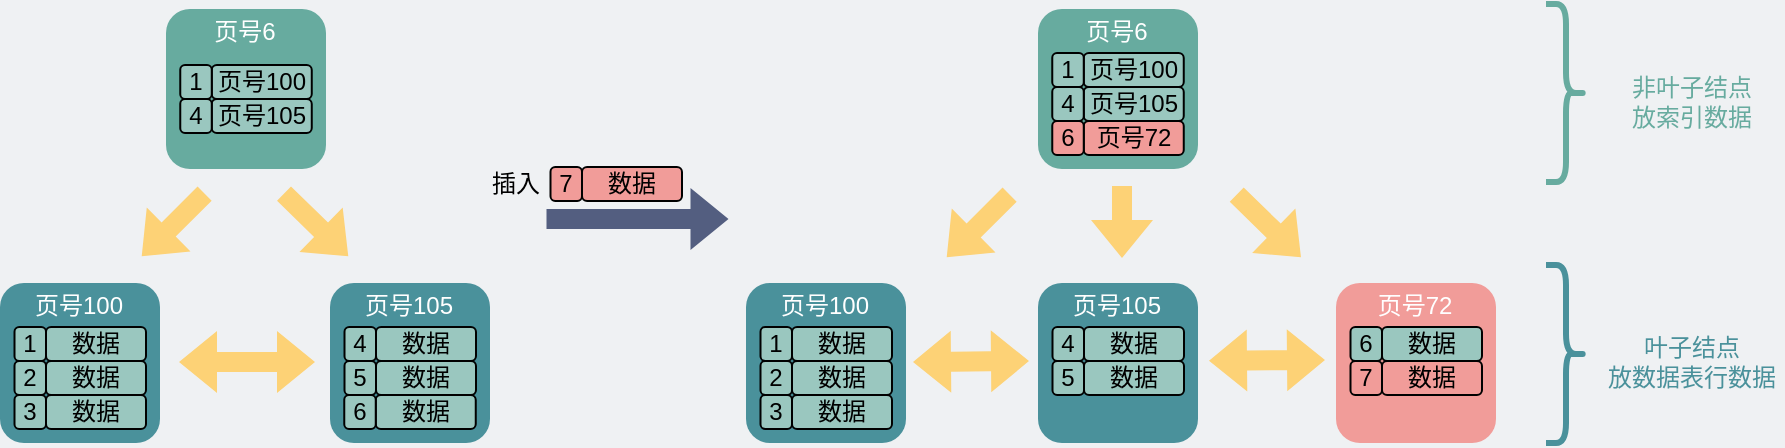 <mxfile version="17.2.4" type="github">
  <diagram id="3228e29e-7158-1315-38df-8450db1d8a1d" name="Page-1">
    <mxGraphModel dx="1129" dy="-290" grid="0" gridSize="10" guides="1" tooltips="1" connect="1" arrows="1" fold="1" page="1" pageScale="1" pageWidth="919" pageHeight="300" background="#EFF1F3" math="0" shadow="0">
      <root>
        <mxCell id="0" />
        <mxCell id="1" parent="0" />
        <mxCell id="GaA7F-3ZN9o3i6LmKS-X-34" value="" style="shape=flexArrow;endArrow=classic;startArrow=classic;html=1;rounded=0;fontSize=16;fontColor=#000000;strokeColor=none;fillColor=#FDD276;" parent="1" edge="1">
          <mxGeometry width="100" height="100" relative="1" as="geometry">
            <mxPoint x="103" y="1119" as="sourcePoint" />
            <mxPoint x="172" y="1119" as="targetPoint" />
          </mxGeometry>
        </mxCell>
        <mxCell id="GaA7F-3ZN9o3i6LmKS-X-35" value="&lt;font color=&quot;#ffffff&quot;&gt;&lt;span style=&quot;font-size: 16px&quot;&gt;&lt;br&gt;&lt;/span&gt;&lt;/font&gt;" style="whiteSpace=wrap;html=1;aspect=fixed;rounded=1;strokeColor=none;fillColor=#4A919B;" parent="1" vertex="1">
          <mxGeometry x="14" y="1079.5" width="80" height="80" as="geometry" />
        </mxCell>
        <mxCell id="GaA7F-3ZN9o3i6LmKS-X-36" value="数据" style="rounded=1;whiteSpace=wrap;html=1;fillColor=#9AC7BF;strokeColor=default;fontColor=#000000;align=center;" parent="1" vertex="1">
          <mxGeometry x="37" y="1101.5" width="50" height="17" as="geometry" />
        </mxCell>
        <mxCell id="GaA7F-3ZN9o3i6LmKS-X-37" value="&lt;font color=&quot;#ffffff&quot;&gt;页号100&lt;/font&gt;" style="text;html=1;strokeColor=none;fillColor=none;align=center;verticalAlign=middle;whiteSpace=wrap;rounded=0;dashed=1;fontColor=#535E80;" parent="1" vertex="1">
          <mxGeometry x="26" y="1079.5" width="55" height="22" as="geometry" />
        </mxCell>
        <mxCell id="GaA7F-3ZN9o3i6LmKS-X-38" value="" style="shape=flexArrow;endArrow=classic;html=1;rounded=0;fontColor=#FFFFFF;strokeColor=none;fillColor=#FDD276;" parent="1" edge="1">
          <mxGeometry width="50" height="50" relative="1" as="geometry">
            <mxPoint x="116.65" y="1034.5" as="sourcePoint" />
            <mxPoint x="84.5" y="1066.5" as="targetPoint" />
          </mxGeometry>
        </mxCell>
        <mxCell id="GaA7F-3ZN9o3i6LmKS-X-39" value="" style="shape=flexArrow;endArrow=classic;html=1;rounded=0;fontColor=#FFFFFF;strokeColor=none;fillColor=#FDD276;" parent="1" edge="1">
          <mxGeometry width="50" height="50" relative="1" as="geometry">
            <mxPoint x="155.65" y="1034.5" as="sourcePoint" />
            <mxPoint x="188.5" y="1066.5" as="targetPoint" />
          </mxGeometry>
        </mxCell>
        <mxCell id="GaA7F-3ZN9o3i6LmKS-X-40" value="&lt;font&gt;1&lt;/font&gt;" style="rounded=1;whiteSpace=wrap;html=1;fillColor=#9AC7BF;strokeColor=default;fontColor=#000000;" parent="1" vertex="1">
          <mxGeometry x="21.25" y="1101.5" width="15.75" height="17" as="geometry" />
        </mxCell>
        <mxCell id="GaA7F-3ZN9o3i6LmKS-X-41" value="数据" style="rounded=1;whiteSpace=wrap;html=1;fillColor=#9AC7BF;strokeColor=default;fontColor=#000000;align=center;" parent="1" vertex="1">
          <mxGeometry x="37" y="1118.5" width="50" height="17" as="geometry" />
        </mxCell>
        <mxCell id="GaA7F-3ZN9o3i6LmKS-X-42" value="&lt;font&gt;2&lt;/font&gt;" style="rounded=1;whiteSpace=wrap;html=1;fillColor=#9AC7BF;strokeColor=default;fontColor=#000000;" parent="1" vertex="1">
          <mxGeometry x="21.25" y="1118.5" width="15.75" height="17" as="geometry" />
        </mxCell>
        <mxCell id="GaA7F-3ZN9o3i6LmKS-X-43" value="数据" style="rounded=1;whiteSpace=wrap;html=1;fillColor=#9AC7BF;strokeColor=default;fontColor=#000000;align=center;" parent="1" vertex="1">
          <mxGeometry x="37" y="1135.5" width="50" height="17" as="geometry" />
        </mxCell>
        <mxCell id="GaA7F-3ZN9o3i6LmKS-X-44" value="&lt;font&gt;3&lt;/font&gt;" style="rounded=1;whiteSpace=wrap;html=1;fillColor=#9AC7BF;strokeColor=default;fontColor=#000000;" parent="1" vertex="1">
          <mxGeometry x="21.25" y="1135.5" width="15.75" height="17" as="geometry" />
        </mxCell>
        <mxCell id="GaA7F-3ZN9o3i6LmKS-X-45" value="&lt;font color=&quot;#ffffff&quot;&gt;&lt;span style=&quot;font-size: 16px&quot;&gt;&lt;br&gt;&lt;/span&gt;&lt;/font&gt;" style="whiteSpace=wrap;html=1;aspect=fixed;rounded=1;strokeColor=none;fillColor=#4A919B;" parent="1" vertex="1">
          <mxGeometry x="179" y="1079.5" width="80" height="80" as="geometry" />
        </mxCell>
        <mxCell id="GaA7F-3ZN9o3i6LmKS-X-46" value="数据" style="rounded=1;whiteSpace=wrap;html=1;fillColor=#9AC7BF;strokeColor=default;fontColor=#000000;align=center;" parent="1" vertex="1">
          <mxGeometry x="202" y="1101.5" width="50" height="17" as="geometry" />
        </mxCell>
        <mxCell id="GaA7F-3ZN9o3i6LmKS-X-47" value="&lt;font color=&quot;#ffffff&quot;&gt;页号105&lt;/font&gt;" style="text;html=1;strokeColor=none;fillColor=none;align=center;verticalAlign=middle;whiteSpace=wrap;rounded=0;dashed=1;fontColor=#535E80;" parent="1" vertex="1">
          <mxGeometry x="191" y="1079.5" width="55" height="22" as="geometry" />
        </mxCell>
        <mxCell id="GaA7F-3ZN9o3i6LmKS-X-48" value="&lt;font&gt;4&lt;/font&gt;" style="rounded=1;whiteSpace=wrap;html=1;fillColor=#9AC7BF;strokeColor=default;fontColor=#000000;" parent="1" vertex="1">
          <mxGeometry x="186.25" y="1101.5" width="15.75" height="17" as="geometry" />
        </mxCell>
        <mxCell id="GaA7F-3ZN9o3i6LmKS-X-49" value="数据" style="rounded=1;whiteSpace=wrap;html=1;fillColor=#9AC7BF;strokeColor=default;fontColor=#000000;align=center;" parent="1" vertex="1">
          <mxGeometry x="202" y="1118.5" width="50" height="17" as="geometry" />
        </mxCell>
        <mxCell id="GaA7F-3ZN9o3i6LmKS-X-50" value="&lt;font&gt;5&lt;/font&gt;" style="rounded=1;whiteSpace=wrap;html=1;fillColor=#9AC7BF;strokeColor=default;fontColor=#000000;" parent="1" vertex="1">
          <mxGeometry x="186.25" y="1118.5" width="15.75" height="17" as="geometry" />
        </mxCell>
        <mxCell id="GaA7F-3ZN9o3i6LmKS-X-51" value="&lt;font color=&quot;#ffffff&quot;&gt;&lt;span style=&quot;font-size: 16px&quot;&gt;&lt;br&gt;&lt;/span&gt;&lt;/font&gt;" style="whiteSpace=wrap;html=1;aspect=fixed;rounded=1;strokeColor=none;fillColor=#67AB9F;" parent="1" vertex="1">
          <mxGeometry x="97" y="942.5" width="80" height="80" as="geometry" />
        </mxCell>
        <mxCell id="GaA7F-3ZN9o3i6LmKS-X-52" value="页号100" style="rounded=1;whiteSpace=wrap;html=1;fillColor=#9AC7BF;strokeColor=default;fontColor=#000000;align=center;" parent="1" vertex="1">
          <mxGeometry x="119.88" y="970.5" width="50" height="17" as="geometry" />
        </mxCell>
        <mxCell id="GaA7F-3ZN9o3i6LmKS-X-53" value="&lt;font color=&quot;#ffffff&quot;&gt;页号6&lt;/font&gt;" style="text;html=1;strokeColor=none;fillColor=none;align=center;verticalAlign=middle;whiteSpace=wrap;rounded=0;dashed=1;fontColor=#535E80;" parent="1" vertex="1">
          <mxGeometry x="109" y="942.5" width="55" height="22" as="geometry" />
        </mxCell>
        <mxCell id="GaA7F-3ZN9o3i6LmKS-X-54" value="&lt;font&gt;1&lt;/font&gt;" style="rounded=1;whiteSpace=wrap;html=1;fillColor=#9AC7BF;strokeColor=default;fontColor=#000000;" parent="1" vertex="1">
          <mxGeometry x="104.13" y="970.5" width="15.75" height="17" as="geometry" />
        </mxCell>
        <mxCell id="GaA7F-3ZN9o3i6LmKS-X-55" value="页号105" style="rounded=1;whiteSpace=wrap;html=1;fillColor=#9AC7BF;strokeColor=default;fontColor=#000000;align=center;" parent="1" vertex="1">
          <mxGeometry x="119.88" y="987.5" width="50" height="17" as="geometry" />
        </mxCell>
        <mxCell id="GaA7F-3ZN9o3i6LmKS-X-56" value="&lt;font&gt;4&lt;/font&gt;" style="rounded=1;whiteSpace=wrap;html=1;fillColor=#9AC7BF;strokeColor=default;fontColor=#000000;" parent="1" vertex="1">
          <mxGeometry x="104.13" y="987.5" width="15.75" height="17" as="geometry" />
        </mxCell>
        <mxCell id="GaA7F-3ZN9o3i6LmKS-X-57" value="" style="shape=flexArrow;endArrow=classic;startArrow=classic;html=1;rounded=0;fontSize=16;fontColor=#000000;strokeColor=none;fillColor=#FDD276;" parent="1" edge="1">
          <mxGeometry width="100" height="100" relative="1" as="geometry">
            <mxPoint x="470" y="1119" as="sourcePoint" />
            <mxPoint x="529" y="1118.5" as="targetPoint" />
          </mxGeometry>
        </mxCell>
        <mxCell id="GaA7F-3ZN9o3i6LmKS-X-58" value="&lt;font color=&quot;#ffffff&quot;&gt;&lt;span style=&quot;font-size: 16px&quot;&gt;&lt;br&gt;&lt;/span&gt;&lt;/font&gt;" style="whiteSpace=wrap;html=1;aspect=fixed;rounded=1;strokeColor=none;fillColor=#4A919B;" parent="1" vertex="1">
          <mxGeometry x="387" y="1079.5" width="80" height="80" as="geometry" />
        </mxCell>
        <mxCell id="GaA7F-3ZN9o3i6LmKS-X-59" value="数据" style="rounded=1;whiteSpace=wrap;html=1;fillColor=#9AC7BF;strokeColor=default;fontColor=#000000;align=center;" parent="1" vertex="1">
          <mxGeometry x="410" y="1101.5" width="50" height="17" as="geometry" />
        </mxCell>
        <mxCell id="GaA7F-3ZN9o3i6LmKS-X-60" value="&lt;font color=&quot;#ffffff&quot;&gt;页号100&lt;/font&gt;" style="text;html=1;strokeColor=none;fillColor=none;align=center;verticalAlign=middle;whiteSpace=wrap;rounded=0;dashed=1;fontColor=#535E80;" parent="1" vertex="1">
          <mxGeometry x="399" y="1079.5" width="55" height="22" as="geometry" />
        </mxCell>
        <mxCell id="GaA7F-3ZN9o3i6LmKS-X-61" value="" style="shape=flexArrow;endArrow=classic;html=1;rounded=0;fontColor=#FFFFFF;strokeColor=none;fillColor=#FDD276;" parent="1" edge="1">
          <mxGeometry width="50" height="50" relative="1" as="geometry">
            <mxPoint x="519.15" y="1035" as="sourcePoint" />
            <mxPoint x="487" y="1067" as="targetPoint" />
          </mxGeometry>
        </mxCell>
        <mxCell id="GaA7F-3ZN9o3i6LmKS-X-62" value="" style="shape=flexArrow;endArrow=classic;html=1;rounded=0;fontColor=#FFFFFF;strokeColor=none;fillColor=#FDD276;" parent="1" edge="1">
          <mxGeometry width="50" height="50" relative="1" as="geometry">
            <mxPoint x="632.0" y="1035" as="sourcePoint" />
            <mxPoint x="664.85" y="1067" as="targetPoint" />
          </mxGeometry>
        </mxCell>
        <mxCell id="GaA7F-3ZN9o3i6LmKS-X-63" value="&lt;font&gt;1&lt;/font&gt;" style="rounded=1;whiteSpace=wrap;html=1;fillColor=#9AC7BF;strokeColor=default;fontColor=#000000;" parent="1" vertex="1">
          <mxGeometry x="394.25" y="1101.5" width="15.75" height="17" as="geometry" />
        </mxCell>
        <mxCell id="GaA7F-3ZN9o3i6LmKS-X-64" value="数据" style="rounded=1;whiteSpace=wrap;html=1;fillColor=#9AC7BF;strokeColor=default;fontColor=#000000;align=center;" parent="1" vertex="1">
          <mxGeometry x="410" y="1118.5" width="50" height="17" as="geometry" />
        </mxCell>
        <mxCell id="GaA7F-3ZN9o3i6LmKS-X-65" value="&lt;font&gt;2&lt;/font&gt;" style="rounded=1;whiteSpace=wrap;html=1;fillColor=#9AC7BF;strokeColor=default;fontColor=#000000;" parent="1" vertex="1">
          <mxGeometry x="394.25" y="1118.5" width="15.75" height="17" as="geometry" />
        </mxCell>
        <mxCell id="GaA7F-3ZN9o3i6LmKS-X-66" value="数据" style="rounded=1;whiteSpace=wrap;html=1;fillColor=#9AC7BF;strokeColor=default;fontColor=#000000;align=center;" parent="1" vertex="1">
          <mxGeometry x="410" y="1135.5" width="50" height="17" as="geometry" />
        </mxCell>
        <mxCell id="GaA7F-3ZN9o3i6LmKS-X-67" value="&lt;font&gt;3&lt;/font&gt;" style="rounded=1;whiteSpace=wrap;html=1;fillColor=#9AC7BF;strokeColor=default;fontColor=#000000;" parent="1" vertex="1">
          <mxGeometry x="394.25" y="1135.5" width="15.75" height="17" as="geometry" />
        </mxCell>
        <mxCell id="GaA7F-3ZN9o3i6LmKS-X-68" value="&lt;font color=&quot;#ffffff&quot;&gt;&lt;span style=&quot;font-size: 16px&quot;&gt;&lt;br&gt;&lt;/span&gt;&lt;/font&gt;" style="whiteSpace=wrap;html=1;aspect=fixed;rounded=1;strokeColor=none;fillColor=#4A919B;" parent="1" vertex="1">
          <mxGeometry x="533" y="1079.5" width="80" height="80" as="geometry" />
        </mxCell>
        <mxCell id="GaA7F-3ZN9o3i6LmKS-X-69" value="数据" style="rounded=1;whiteSpace=wrap;html=1;fillColor=#9AC7BF;strokeColor=default;fontColor=#000000;align=center;" parent="1" vertex="1">
          <mxGeometry x="556" y="1101.5" width="50" height="17" as="geometry" />
        </mxCell>
        <mxCell id="GaA7F-3ZN9o3i6LmKS-X-70" value="&lt;font color=&quot;#ffffff&quot;&gt;页号105&lt;/font&gt;" style="text;html=1;strokeColor=none;fillColor=none;align=center;verticalAlign=middle;whiteSpace=wrap;rounded=0;dashed=1;fontColor=#535E80;" parent="1" vertex="1">
          <mxGeometry x="545" y="1079.5" width="55" height="22" as="geometry" />
        </mxCell>
        <mxCell id="GaA7F-3ZN9o3i6LmKS-X-71" value="&lt;font&gt;4&lt;/font&gt;" style="rounded=1;whiteSpace=wrap;html=1;fillColor=#9AC7BF;strokeColor=default;fontColor=#000000;" parent="1" vertex="1">
          <mxGeometry x="540.25" y="1101.5" width="15.75" height="17" as="geometry" />
        </mxCell>
        <mxCell id="GaA7F-3ZN9o3i6LmKS-X-72" value="数据" style="rounded=1;whiteSpace=wrap;html=1;fillColor=#9AC7BF;strokeColor=default;fontColor=#000000;align=center;" parent="1" vertex="1">
          <mxGeometry x="556" y="1118.5" width="50" height="17" as="geometry" />
        </mxCell>
        <mxCell id="GaA7F-3ZN9o3i6LmKS-X-73" value="&lt;font&gt;5&lt;/font&gt;" style="rounded=1;whiteSpace=wrap;html=1;fillColor=#9AC7BF;strokeColor=default;fontColor=#000000;" parent="1" vertex="1">
          <mxGeometry x="540.25" y="1118.5" width="15.75" height="17" as="geometry" />
        </mxCell>
        <mxCell id="GaA7F-3ZN9o3i6LmKS-X-76" value="&lt;font color=&quot;#ffffff&quot;&gt;&lt;span style=&quot;font-size: 16px&quot;&gt;&lt;br&gt;&lt;/span&gt;&lt;/font&gt;" style="whiteSpace=wrap;html=1;aspect=fixed;rounded=1;strokeColor=none;fillColor=#67AB9F;" parent="1" vertex="1">
          <mxGeometry x="533" y="942.5" width="80" height="80" as="geometry" />
        </mxCell>
        <mxCell id="GaA7F-3ZN9o3i6LmKS-X-77" value="页号100" style="rounded=1;whiteSpace=wrap;html=1;fillColor=#9AC7BF;strokeColor=default;fontColor=#000000;align=center;" parent="1" vertex="1">
          <mxGeometry x="555.88" y="964.5" width="50" height="17" as="geometry" />
        </mxCell>
        <mxCell id="GaA7F-3ZN9o3i6LmKS-X-78" value="&lt;font color=&quot;#ffffff&quot;&gt;页号6&lt;/font&gt;" style="text;html=1;strokeColor=none;fillColor=none;align=center;verticalAlign=middle;whiteSpace=wrap;rounded=0;dashed=1;fontColor=#535E80;" parent="1" vertex="1">
          <mxGeometry x="545" y="942.5" width="55" height="22" as="geometry" />
        </mxCell>
        <mxCell id="GaA7F-3ZN9o3i6LmKS-X-79" value="&lt;font&gt;1&lt;/font&gt;" style="rounded=1;whiteSpace=wrap;html=1;fillColor=#9AC7BF;strokeColor=default;fontColor=#000000;" parent="1" vertex="1">
          <mxGeometry x="540.13" y="964.5" width="15.75" height="17" as="geometry" />
        </mxCell>
        <mxCell id="GaA7F-3ZN9o3i6LmKS-X-80" value="页号105" style="rounded=1;whiteSpace=wrap;html=1;fillColor=#9AC7BF;strokeColor=default;fontColor=#000000;align=center;" parent="1" vertex="1">
          <mxGeometry x="555.88" y="981.5" width="50" height="17" as="geometry" />
        </mxCell>
        <mxCell id="GaA7F-3ZN9o3i6LmKS-X-81" value="&lt;font&gt;4&lt;/font&gt;" style="rounded=1;whiteSpace=wrap;html=1;fillColor=#9AC7BF;strokeColor=default;fontColor=#000000;" parent="1" vertex="1">
          <mxGeometry x="540.13" y="981.5" width="15.75" height="17" as="geometry" />
        </mxCell>
        <mxCell id="GaA7F-3ZN9o3i6LmKS-X-82" value="" style="shape=curlyBracket;whiteSpace=wrap;html=1;rounded=1;flipH=1;fontColor=#000000;fillColor=none;fontSize=5;strokeWidth=3;strokeColor=#4A919B;" parent="1" vertex="1">
          <mxGeometry x="787" y="1070.5" width="20" height="89" as="geometry" />
        </mxCell>
        <mxCell id="GaA7F-3ZN9o3i6LmKS-X-83" value="叶子结点&lt;br&gt;放数据表行数据" style="text;html=1;strokeColor=none;fillColor=none;align=center;verticalAlign=middle;whiteSpace=wrap;rounded=0;fontColor=#4A919B;" parent="1" vertex="1">
          <mxGeometry x="813.5" y="1097" width="92" height="44" as="geometry" />
        </mxCell>
        <mxCell id="GaA7F-3ZN9o3i6LmKS-X-84" value="" style="shape=curlyBracket;whiteSpace=wrap;html=1;rounded=1;flipH=1;fontColor=#000000;fillColor=none;fontSize=5;strokeWidth=3;strokeColor=#67AB9F;" parent="1" vertex="1">
          <mxGeometry x="787" y="940" width="20" height="89" as="geometry" />
        </mxCell>
        <mxCell id="GaA7F-3ZN9o3i6LmKS-X-85" value="&lt;span style=&quot;color: rgb(103 , 171 , 159)&quot;&gt;非叶子结点&lt;/span&gt;&lt;br style=&quot;color: rgb(103 , 171 , 159)&quot;&gt;&lt;span style=&quot;color: rgb(103 , 171 , 159)&quot;&gt;放索引数据&lt;/span&gt;" style="text;html=1;strokeColor=none;fillColor=none;align=center;verticalAlign=middle;whiteSpace=wrap;rounded=0;fontColor=#4A919B;" parent="1" vertex="1">
          <mxGeometry x="813.5" y="966.5" width="92" height="44" as="geometry" />
        </mxCell>
        <mxCell id="GaA7F-3ZN9o3i6LmKS-X-87" value="数据" style="rounded=1;whiteSpace=wrap;html=1;fillColor=#9AC7BF;strokeColor=default;fontColor=#000000;align=center;" parent="1" vertex="1">
          <mxGeometry x="201.88" y="1135.5" width="50" height="17" as="geometry" />
        </mxCell>
        <mxCell id="GaA7F-3ZN9o3i6LmKS-X-88" value="&lt;font&gt;6&lt;/font&gt;" style="rounded=1;whiteSpace=wrap;html=1;fillColor=#9AC7BF;strokeColor=default;fontColor=#000000;" parent="1" vertex="1">
          <mxGeometry x="186.13" y="1135.5" width="15.75" height="17" as="geometry" />
        </mxCell>
        <mxCell id="GaA7F-3ZN9o3i6LmKS-X-92" value="" style="shape=flexArrow;endArrow=classic;startArrow=none;html=1;rounded=0;fontSize=16;fontColor=#000000;strokeColor=none;fillColor=#535E80;startFill=0;" parent="1" edge="1">
          <mxGeometry width="100" height="100" relative="1" as="geometry">
            <mxPoint x="286.75" y="1047.5" as="sourcePoint" />
            <mxPoint x="378.75" y="1047.5" as="targetPoint" />
          </mxGeometry>
        </mxCell>
        <mxCell id="GaA7F-3ZN9o3i6LmKS-X-93" value="数据" style="rounded=1;whiteSpace=wrap;html=1;fillColor=#F19C99;strokeColor=default;fontColor=#000000;align=center;" parent="1" vertex="1">
          <mxGeometry x="305" y="1021.5" width="50" height="17" as="geometry" />
        </mxCell>
        <mxCell id="GaA7F-3ZN9o3i6LmKS-X-94" value="&lt;font&gt;7&lt;/font&gt;" style="rounded=1;whiteSpace=wrap;html=1;fillColor=#F19C99;strokeColor=default;fontColor=#000000;" parent="1" vertex="1">
          <mxGeometry x="289.25" y="1021.5" width="15.75" height="17" as="geometry" />
        </mxCell>
        <mxCell id="GaA7F-3ZN9o3i6LmKS-X-95" value="插入" style="text;html=1;strokeColor=none;fillColor=none;align=center;verticalAlign=middle;whiteSpace=wrap;rounded=0;" parent="1" vertex="1">
          <mxGeometry x="255" y="1021.5" width="34.25" height="17" as="geometry" />
        </mxCell>
        <mxCell id="GaA7F-3ZN9o3i6LmKS-X-96" value="&lt;font color=&quot;#ffffff&quot;&gt;&lt;span style=&quot;font-size: 16px&quot;&gt;&lt;br&gt;&lt;/span&gt;&lt;/font&gt;" style="whiteSpace=wrap;html=1;aspect=fixed;rounded=1;strokeColor=none;fillColor=#F19C99;" parent="1" vertex="1">
          <mxGeometry x="682" y="1079.5" width="80" height="80" as="geometry" />
        </mxCell>
        <mxCell id="GaA7F-3ZN9o3i6LmKS-X-97" value="数据" style="rounded=1;whiteSpace=wrap;html=1;fillColor=#9AC7BF;strokeColor=default;fontColor=#000000;align=center;" parent="1" vertex="1">
          <mxGeometry x="705" y="1101.5" width="50" height="17" as="geometry" />
        </mxCell>
        <mxCell id="GaA7F-3ZN9o3i6LmKS-X-98" value="&lt;font color=&quot;#ffffff&quot;&gt;页号72&lt;/font&gt;" style="text;html=1;strokeColor=none;fillColor=none;align=center;verticalAlign=middle;whiteSpace=wrap;rounded=0;dashed=1;fontColor=#535E80;" parent="1" vertex="1">
          <mxGeometry x="694" y="1079.5" width="55" height="22" as="geometry" />
        </mxCell>
        <mxCell id="GaA7F-3ZN9o3i6LmKS-X-99" value="&lt;font&gt;6&lt;/font&gt;" style="rounded=1;whiteSpace=wrap;html=1;fillColor=#9AC7BF;strokeColor=default;fontColor=#000000;" parent="1" vertex="1">
          <mxGeometry x="689.25" y="1101.5" width="15.75" height="17" as="geometry" />
        </mxCell>
        <mxCell id="GaA7F-3ZN9o3i6LmKS-X-100" value="数据" style="rounded=1;whiteSpace=wrap;html=1;fillColor=#F19C99;strokeColor=default;fontColor=#000000;align=center;" parent="1" vertex="1">
          <mxGeometry x="705" y="1118.5" width="50" height="17" as="geometry" />
        </mxCell>
        <mxCell id="GaA7F-3ZN9o3i6LmKS-X-101" value="&lt;font&gt;7&lt;/font&gt;" style="rounded=1;whiteSpace=wrap;html=1;fillColor=#F19C99;strokeColor=default;fontColor=#000000;" parent="1" vertex="1">
          <mxGeometry x="689.25" y="1118.5" width="15.75" height="17" as="geometry" />
        </mxCell>
        <mxCell id="GaA7F-3ZN9o3i6LmKS-X-104" value="" style="shape=flexArrow;endArrow=classic;startArrow=classic;html=1;rounded=0;fontSize=16;fontColor=#000000;strokeColor=none;fillColor=#FDD276;" parent="1" edge="1">
          <mxGeometry width="100" height="100" relative="1" as="geometry">
            <mxPoint x="618" y="1118.44" as="sourcePoint" />
            <mxPoint x="677" y="1117.94" as="targetPoint" />
          </mxGeometry>
        </mxCell>
        <mxCell id="GaA7F-3ZN9o3i6LmKS-X-105" value="页号72" style="rounded=1;whiteSpace=wrap;html=1;fillColor=#F19C99;strokeColor=default;fontColor=#000000;align=center;" parent="1" vertex="1">
          <mxGeometry x="555.88" y="998.5" width="50" height="17" as="geometry" />
        </mxCell>
        <mxCell id="GaA7F-3ZN9o3i6LmKS-X-106" value="&lt;font&gt;6&lt;/font&gt;" style="rounded=1;whiteSpace=wrap;html=1;fillColor=#F19C99;strokeColor=default;fontColor=#000000;" parent="1" vertex="1">
          <mxGeometry x="540.13" y="998.5" width="15.75" height="17" as="geometry" />
        </mxCell>
        <mxCell id="GaA7F-3ZN9o3i6LmKS-X-107" value="" style="shape=flexArrow;endArrow=classic;html=1;rounded=0;fontColor=#FFFFFF;strokeColor=none;fillColor=#FDD276;" parent="1" edge="1">
          <mxGeometry width="50" height="50" relative="1" as="geometry">
            <mxPoint x="575" y="1030.5" as="sourcePoint" />
            <mxPoint x="575" y="1067.5" as="targetPoint" />
          </mxGeometry>
        </mxCell>
      </root>
    </mxGraphModel>
  </diagram>
</mxfile>
